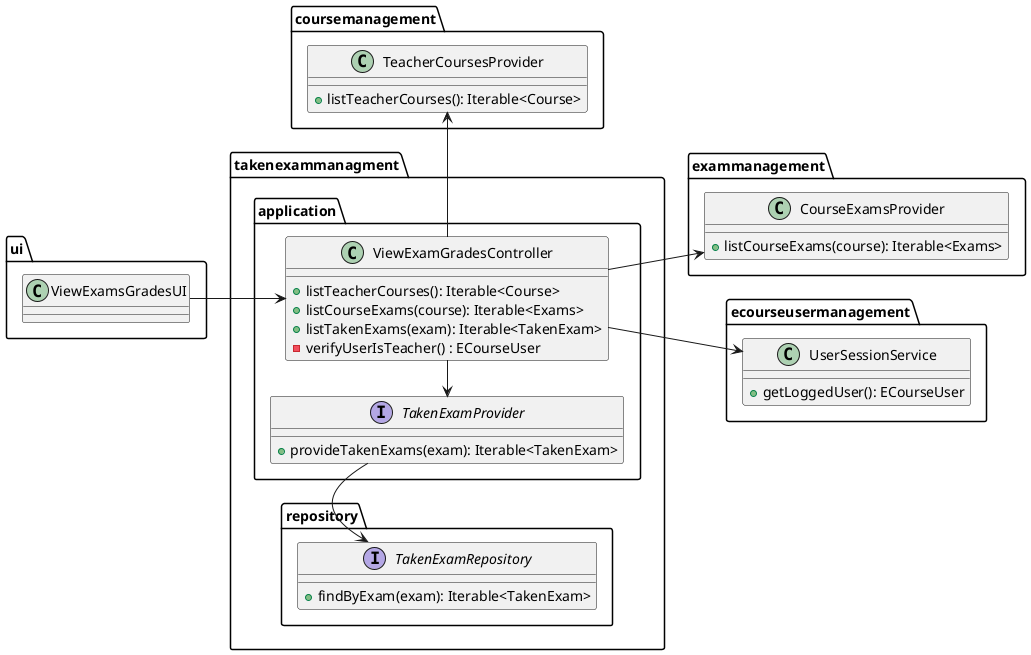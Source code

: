 @startuml

left to right direction

package ui {

    class ViewExamsGradesUI {}

}

package coursemanagement {
    class TeacherCoursesProvider {
        +listTeacherCourses(): Iterable<Course>
    }
}

package exammanagement {
    class CourseExamsProvider {
        +listCourseExams(course): Iterable<Exams>
    }
}

package takenexammanagment {

    package application {

        class ViewExamGradesController {
            +listTeacherCourses(): Iterable<Course>
            +listCourseExams(course): Iterable<Exams>
            +listTakenExams(exam): Iterable<TakenExam>
            -verifyUserIsTeacher() : ECourseUser
        }

        interface TakenExamProvider {
            +provideTakenExams(exam): Iterable<TakenExam>
        }

    }

    package repository {
        interface TakenExamRepository {
            +findByExam(exam): Iterable<TakenExam>
        }
    }
}

package ecourseusermanagement {

    class UserSessionService {
        +getLoggedUser(): ECourseUser
    }
}


ViewExamsGradesUI --> ViewExamGradesController
ViewExamGradesController --> UserSessionService
ViewExamGradesController -> TeacherCoursesProvider
ViewExamGradesController --> CourseExamsProvider
ViewExamGradesController -u> TakenExamProvider
TakenExamProvider -> TakenExamRepository


@enduml